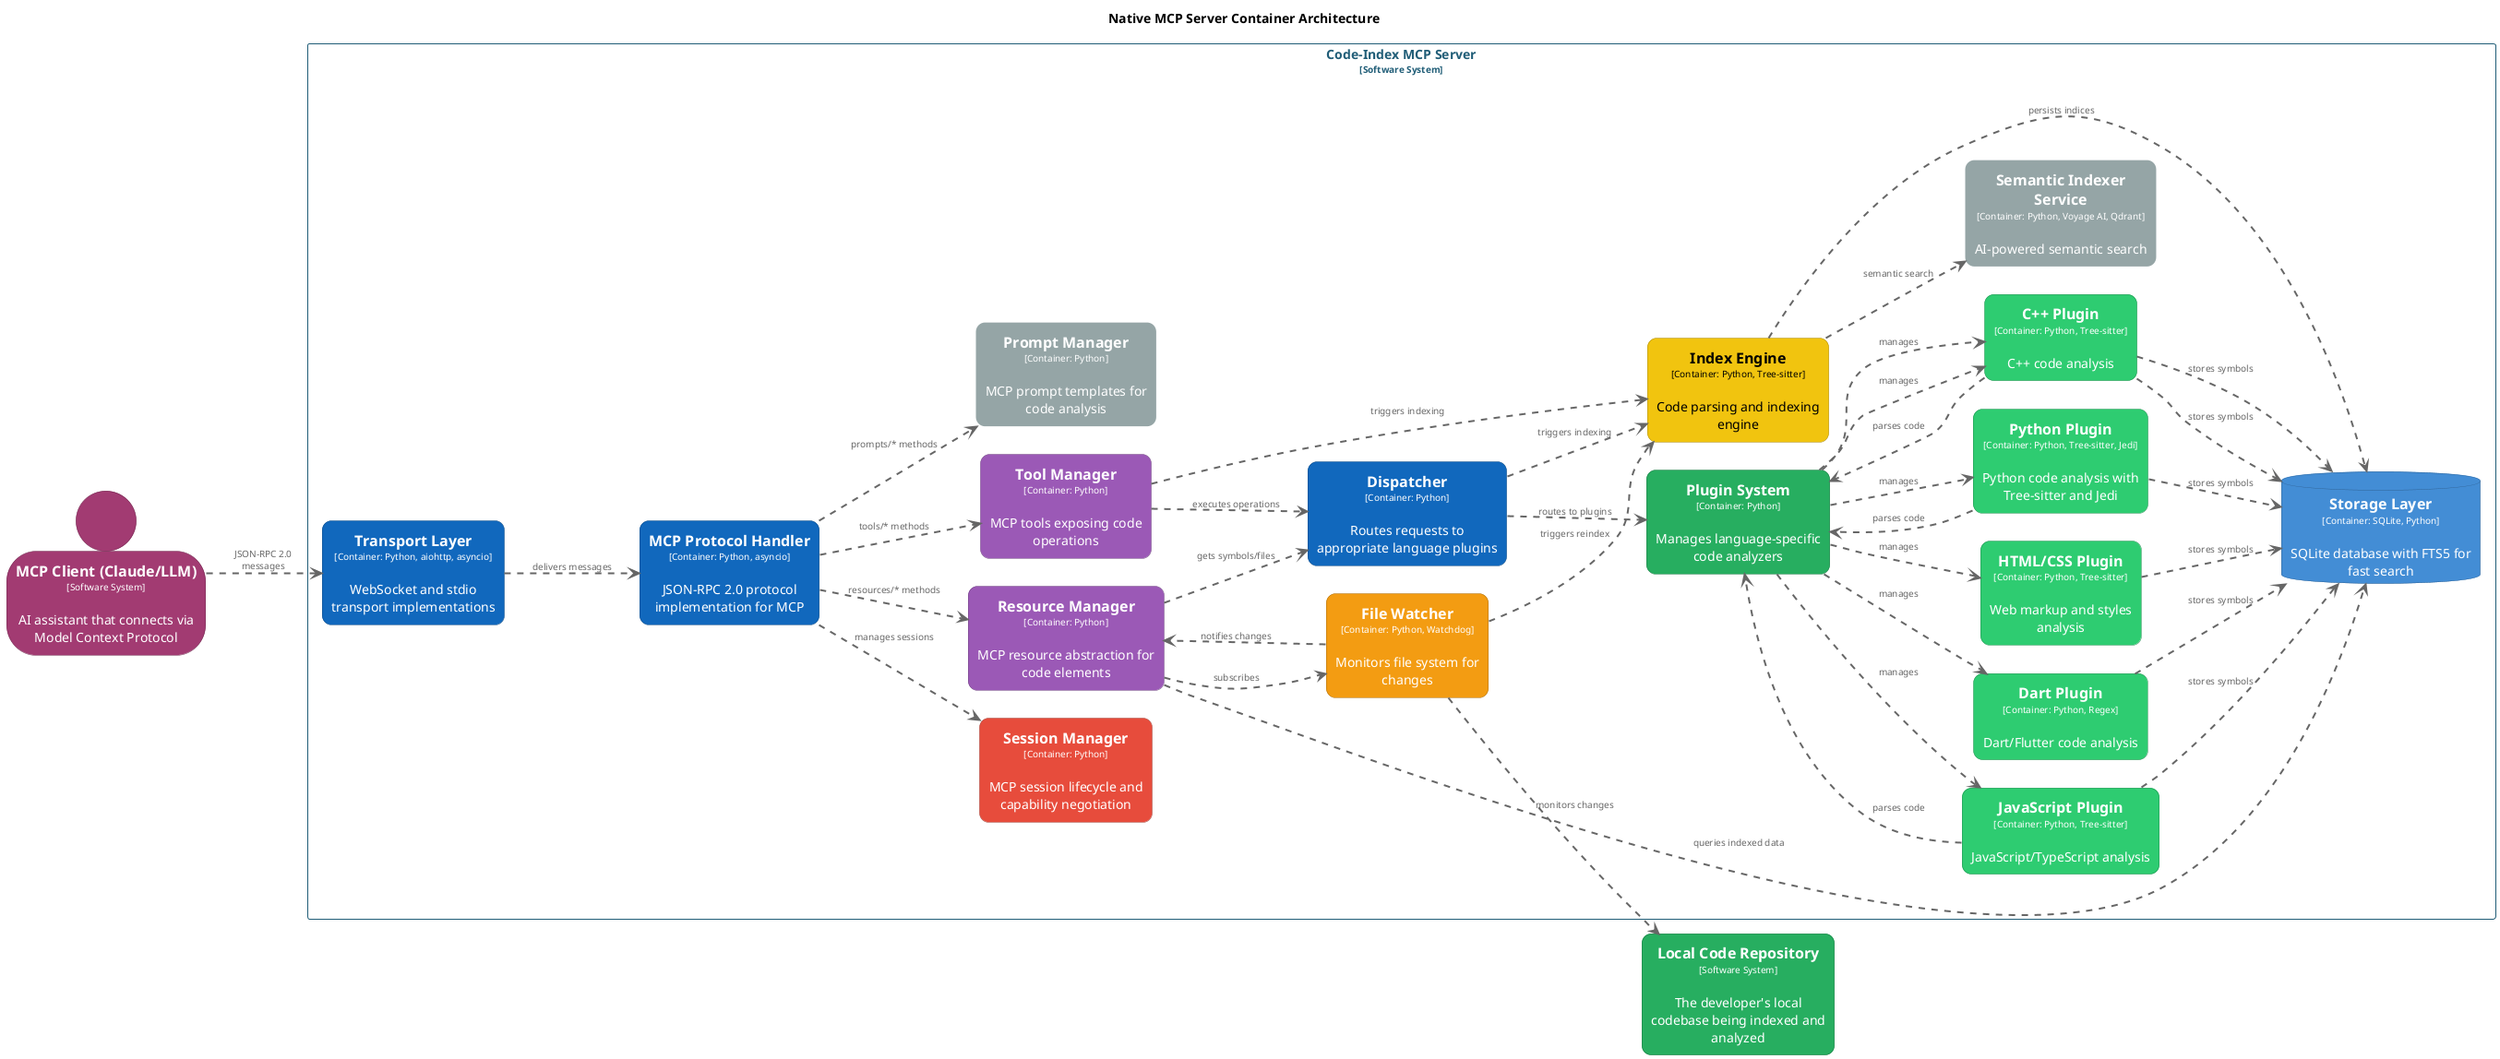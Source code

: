 @startuml
set separator none
title Native MCP Server Container Architecture

left to right direction
skinparam ranksep 60
skinparam nodesep 30

skinparam {
  arrowFontSize 10
  defaultTextAlignment center
  wrapWidth 200
  maxMessageSize 100
}

hide stereotype

skinparam rectangle<<CodeIndexMCPServer.CPlugin>> {
  BackgroundColor #2ecc71
  FontColor #ffffff
  BorderColor #208e4f
  roundCorner 20
  shadowing false
}
skinparam rectangle<<CodeIndexMCPServer.CPlugin>> {
  BackgroundColor #2ecc71
  FontColor #ffffff
  BorderColor #208e4f
  roundCorner 20
  shadowing false
}
skinparam rectangle<<CodeIndexMCPServer.DartPlugin>> {
  BackgroundColor #2ecc71
  FontColor #ffffff
  BorderColor #208e4f
  roundCorner 20
  shadowing false
}
skinparam rectangle<<CodeIndexMCPServer.Dispatcher>> {
  BackgroundColor #1168bd
  FontColor #ffffff
  BorderColor #0b4884
  roundCorner 20
  shadowing false
}
skinparam rectangle<<CodeIndexMCPServer.FileWatcher>> {
  BackgroundColor #f39c12
  FontColor #ffffff
  BorderColor #aa6d0c
  roundCorner 20
  shadowing false
}
skinparam rectangle<<CodeIndexMCPServer.HTMLCSSPlugin>> {
  BackgroundColor #2ecc71
  FontColor #ffffff
  BorderColor #208e4f
  roundCorner 20
  shadowing false
}
skinparam rectangle<<CodeIndexMCPServer.IndexEngine>> {
  BackgroundColor #f1c40f
  FontColor #000000
  BorderColor #a8890a
  roundCorner 20
  shadowing false
}
skinparam rectangle<<CodeIndexMCPServer.JavaScriptPlugin>> {
  BackgroundColor #2ecc71
  FontColor #ffffff
  BorderColor #208e4f
  roundCorner 20
  shadowing false
}
skinparam rectangle<<LocalCodeRepository>> {
  BackgroundColor #27ae60
  FontColor #ffffff
  BorderColor #1b7943
  roundCorner 20
  shadowing false
}
skinparam person<<MCPClientClaudeLLM>> {
  BackgroundColor #a23b72
  FontColor #ffffff
  BorderColor #71294f
  shadowing false
}
skinparam rectangle<<CodeIndexMCPServer.MCPProtocolHandler>> {
  BackgroundColor #1168bd
  FontColor #ffffff
  BorderColor #0b4884
  roundCorner 20
  shadowing false
}
skinparam rectangle<<CodeIndexMCPServer.PluginSystem>> {
  BackgroundColor #27ae60
  FontColor #ffffff
  BorderColor #1b7943
  roundCorner 20
  shadowing false
}
skinparam rectangle<<CodeIndexMCPServer.PromptManager>> {
  BackgroundColor #95a5a6
  FontColor #ffffff
  BorderColor #95a5a6
  roundCorner 20
  shadowing false
}
skinparam rectangle<<CodeIndexMCPServer.PythonPlugin>> {
  BackgroundColor #2ecc71
  FontColor #ffffff
  BorderColor #208e4f
  roundCorner 20
  shadowing false
}
skinparam rectangle<<CodeIndexMCPServer.ResourceManager>> {
  BackgroundColor #9b59b6
  FontColor #ffffff
  BorderColor #6c3e7f
  roundCorner 20
  shadowing false
}
skinparam rectangle<<CodeIndexMCPServer.SemanticIndexerService>> {
  BackgroundColor #95a5a6
  FontColor #ffffff
  BorderColor #95a5a6
  roundCorner 20
  shadowing false
}
skinparam rectangle<<CodeIndexMCPServer.SessionManager>> {
  BackgroundColor #e74c3c
  FontColor #ffffff
  BorderColor #a1352a
  roundCorner 20
  shadowing false
}
skinparam database<<CodeIndexMCPServer.StorageLayer>> {
  BackgroundColor #438dd5
  FontColor #ffffff
  BorderColor #2e6295
  shadowing false
}
skinparam rectangle<<CodeIndexMCPServer.ToolManager>> {
  BackgroundColor #9b59b6
  FontColor #ffffff
  BorderColor #6c3e7f
  roundCorner 20
  shadowing false
}
skinparam rectangle<<CodeIndexMCPServer.TransportLayer>> {
  BackgroundColor #1168bd
  FontColor #ffffff
  BorderColor #0b4884
  roundCorner 20
  shadowing false
}
skinparam rectangle<<CodeIndexMCPServer>> {
  BorderColor #205d77
  FontColor #205d77
  shadowing false
}

person "==MCP Client (Claude/LLM)\n<size:10>[Software System]</size>\n\nAI assistant that connects via Model Context Protocol" <<MCPClientClaudeLLM>> as MCPClientClaudeLLM
rectangle "==Local Code Repository\n<size:10>[Software System]</size>\n\nThe developer's local codebase being indexed and analyzed" <<LocalCodeRepository>> as LocalCodeRepository

rectangle "Code-Index MCP Server\n<size:10>[Software System]</size>" <<CodeIndexMCPServer>> {
  rectangle "==Session Manager\n<size:10>[Container: Python]</size>\n\nMCP session lifecycle and capability negotiation" <<CodeIndexMCPServer.SessionManager>> as CodeIndexMCPServer.SessionManager
  rectangle "==Resource Manager\n<size:10>[Container: Python]</size>\n\nMCP resource abstraction for code elements" <<CodeIndexMCPServer.ResourceManager>> as CodeIndexMCPServer.ResourceManager
  rectangle "==Tool Manager\n<size:10>[Container: Python]</size>\n\nMCP tools exposing code operations" <<CodeIndexMCPServer.ToolManager>> as CodeIndexMCPServer.ToolManager
  rectangle "==Prompt Manager\n<size:10>[Container: Python]</size>\n\nMCP prompt templates for code analysis" <<CodeIndexMCPServer.PromptManager>> as CodeIndexMCPServer.PromptManager
  rectangle "==Dispatcher\n<size:10>[Container: Python]</size>\n\nRoutes requests to appropriate language plugins" <<CodeIndexMCPServer.Dispatcher>> as CodeIndexMCPServer.Dispatcher
  rectangle "==Plugin System\n<size:10>[Container: Python]</size>\n\nManages language-specific code analyzers" <<CodeIndexMCPServer.PluginSystem>> as CodeIndexMCPServer.PluginSystem
  rectangle "==MCP Protocol Handler\n<size:10>[Container: Python, asyncio]</size>\n\nJSON-RPC 2.0 protocol implementation for MCP" <<CodeIndexMCPServer.MCPProtocolHandler>> as CodeIndexMCPServer.MCPProtocolHandler
  database "==Storage Layer\n<size:10>[Container: SQLite, Python]</size>\n\nSQLite database with FTS5 for fast search" <<CodeIndexMCPServer.StorageLayer>> as CodeIndexMCPServer.StorageLayer
  rectangle "==Index Engine\n<size:10>[Container: Python, Tree-sitter]</size>\n\nCode parsing and indexing engine" <<CodeIndexMCPServer.IndexEngine>> as CodeIndexMCPServer.IndexEngine
  rectangle "==File Watcher\n<size:10>[Container: Python, Watchdog]</size>\n\nMonitors file system for changes" <<CodeIndexMCPServer.FileWatcher>> as CodeIndexMCPServer.FileWatcher
  rectangle "==Python Plugin\n<size:10>[Container: Python, Tree-sitter, Jedi]</size>\n\nPython code analysis with Tree-sitter and Jedi" <<CodeIndexMCPServer.PythonPlugin>> as CodeIndexMCPServer.PythonPlugin
  rectangle "==JavaScript Plugin\n<size:10>[Container: Python, Tree-sitter]</size>\n\nJavaScript/TypeScript analysis" <<CodeIndexMCPServer.JavaScriptPlugin>> as CodeIndexMCPServer.JavaScriptPlugin
  rectangle "==C Plugin\n<size:10>[Container: Python, Tree-sitter]</size>\n\nC code analysis" <<CodeIndexMCPServer.CPlugin>> as CodeIndexMCPServer.CPlugin
  rectangle "==C++ Plugin\n<size:10>[Container: Python, Tree-sitter]</size>\n\nC++ code analysis" <<CodeIndexMCPServer.CPlugin>> as CodeIndexMCPServer.CPlugin
  rectangle "==Dart Plugin\n<size:10>[Container: Python, Regex]</size>\n\nDart/Flutter code analysis" <<CodeIndexMCPServer.DartPlugin>> as CodeIndexMCPServer.DartPlugin
  rectangle "==HTML/CSS Plugin\n<size:10>[Container: Python, Tree-sitter]</size>\n\nWeb markup and styles analysis" <<CodeIndexMCPServer.HTMLCSSPlugin>> as CodeIndexMCPServer.HTMLCSSPlugin
  rectangle "==Semantic Indexer Service\n<size:10>[Container: Python, Voyage AI, Qdrant]</size>\n\nAI-powered semantic search" <<CodeIndexMCPServer.SemanticIndexerService>> as CodeIndexMCPServer.SemanticIndexerService
  rectangle "==Transport Layer\n<size:10>[Container: Python, aiohttp, asyncio]</size>\n\nWebSocket and stdio transport implementations" <<CodeIndexMCPServer.TransportLayer>> as CodeIndexMCPServer.TransportLayer
}

CodeIndexMCPServer.ResourceManager .[#666666,thickness=2].> CodeIndexMCPServer.FileWatcher : "<color:#666666>subscribes"
CodeIndexMCPServer.ToolManager .[#666666,thickness=2].> CodeIndexMCPServer.IndexEngine : "<color:#666666>triggers indexing"
CodeIndexMCPServer.PythonPlugin .[#666666,thickness=2].> CodeIndexMCPServer.PluginSystem : "<color:#666666>parses code"
CodeIndexMCPServer.JavaScriptPlugin .[#666666,thickness=2].> CodeIndexMCPServer.PluginSystem : "<color:#666666>parses code"
CodeIndexMCPServer.CPlugin .[#666666,thickness=2].> CodeIndexMCPServer.PluginSystem : "<color:#666666>parses code"
MCPClientClaudeLLM .[#666666,thickness=2].> CodeIndexMCPServer.TransportLayer : "<color:#666666>JSON-RPC 2.0 messages"
CodeIndexMCPServer.TransportLayer .[#666666,thickness=2].> CodeIndexMCPServer.MCPProtocolHandler : "<color:#666666>delivers messages"
CodeIndexMCPServer.MCPProtocolHandler .[#666666,thickness=2].> CodeIndexMCPServer.SessionManager : "<color:#666666>manages sessions"
CodeIndexMCPServer.MCPProtocolHandler .[#666666,thickness=2].> CodeIndexMCPServer.ResourceManager : "<color:#666666>resources/* methods"
CodeIndexMCPServer.MCPProtocolHandler .[#666666,thickness=2].> CodeIndexMCPServer.ToolManager : "<color:#666666>tools/* methods"
CodeIndexMCPServer.MCPProtocolHandler .[#666666,thickness=2].> CodeIndexMCPServer.PromptManager : "<color:#666666>prompts/* methods"
CodeIndexMCPServer.ResourceManager .[#666666,thickness=2].> CodeIndexMCPServer.StorageLayer : "<color:#666666>queries indexed data"
CodeIndexMCPServer.ResourceManager .[#666666,thickness=2].> CodeIndexMCPServer.Dispatcher : "<color:#666666>gets symbols/files"
CodeIndexMCPServer.ToolManager .[#666666,thickness=2].> CodeIndexMCPServer.Dispatcher : "<color:#666666>executes operations"
CodeIndexMCPServer.Dispatcher .[#666666,thickness=2].> CodeIndexMCPServer.PluginSystem : "<color:#666666>routes to plugins"
CodeIndexMCPServer.PluginSystem .[#666666,thickness=2].> CodeIndexMCPServer.PythonPlugin : "<color:#666666>manages"
CodeIndexMCPServer.PluginSystem .[#666666,thickness=2].> CodeIndexMCPServer.JavaScriptPlugin : "<color:#666666>manages"
CodeIndexMCPServer.PluginSystem .[#666666,thickness=2].> CodeIndexMCPServer.CPlugin : "<color:#666666>manages"
CodeIndexMCPServer.PluginSystem .[#666666,thickness=2].> CodeIndexMCPServer.CPlugin : "<color:#666666>manages"
CodeIndexMCPServer.PluginSystem .[#666666,thickness=2].> CodeIndexMCPServer.DartPlugin : "<color:#666666>manages"
CodeIndexMCPServer.PluginSystem .[#666666,thickness=2].> CodeIndexMCPServer.HTMLCSSPlugin : "<color:#666666>manages"
CodeIndexMCPServer.PythonPlugin .[#666666,thickness=2].> CodeIndexMCPServer.StorageLayer : "<color:#666666>stores symbols"
CodeIndexMCPServer.JavaScriptPlugin .[#666666,thickness=2].> CodeIndexMCPServer.StorageLayer : "<color:#666666>stores symbols"
CodeIndexMCPServer.CPlugin .[#666666,thickness=2].> CodeIndexMCPServer.StorageLayer : "<color:#666666>stores symbols"
CodeIndexMCPServer.CPlugin .[#666666,thickness=2].> CodeIndexMCPServer.StorageLayer : "<color:#666666>stores symbols"
CodeIndexMCPServer.DartPlugin .[#666666,thickness=2].> CodeIndexMCPServer.StorageLayer : "<color:#666666>stores symbols"
CodeIndexMCPServer.HTMLCSSPlugin .[#666666,thickness=2].> CodeIndexMCPServer.StorageLayer : "<color:#666666>stores symbols"
CodeIndexMCPServer.IndexEngine .[#666666,thickness=2].> CodeIndexMCPServer.StorageLayer : "<color:#666666>persists indices"
CodeIndexMCPServer.IndexEngine .[#666666,thickness=2].> CodeIndexMCPServer.SemanticIndexerService : "<color:#666666>semantic search"
CodeIndexMCPServer.Dispatcher .[#666666,thickness=2].> CodeIndexMCPServer.IndexEngine : "<color:#666666>triggers indexing"
CodeIndexMCPServer.FileWatcher .[#666666,thickness=2].> LocalCodeRepository : "<color:#666666>monitors changes"
CodeIndexMCPServer.FileWatcher .[#666666,thickness=2].> CodeIndexMCPServer.IndexEngine : "<color:#666666>triggers reindex"
CodeIndexMCPServer.FileWatcher .[#666666,thickness=2].> CodeIndexMCPServer.ResourceManager : "<color:#666666>notifies changes"
@enduml